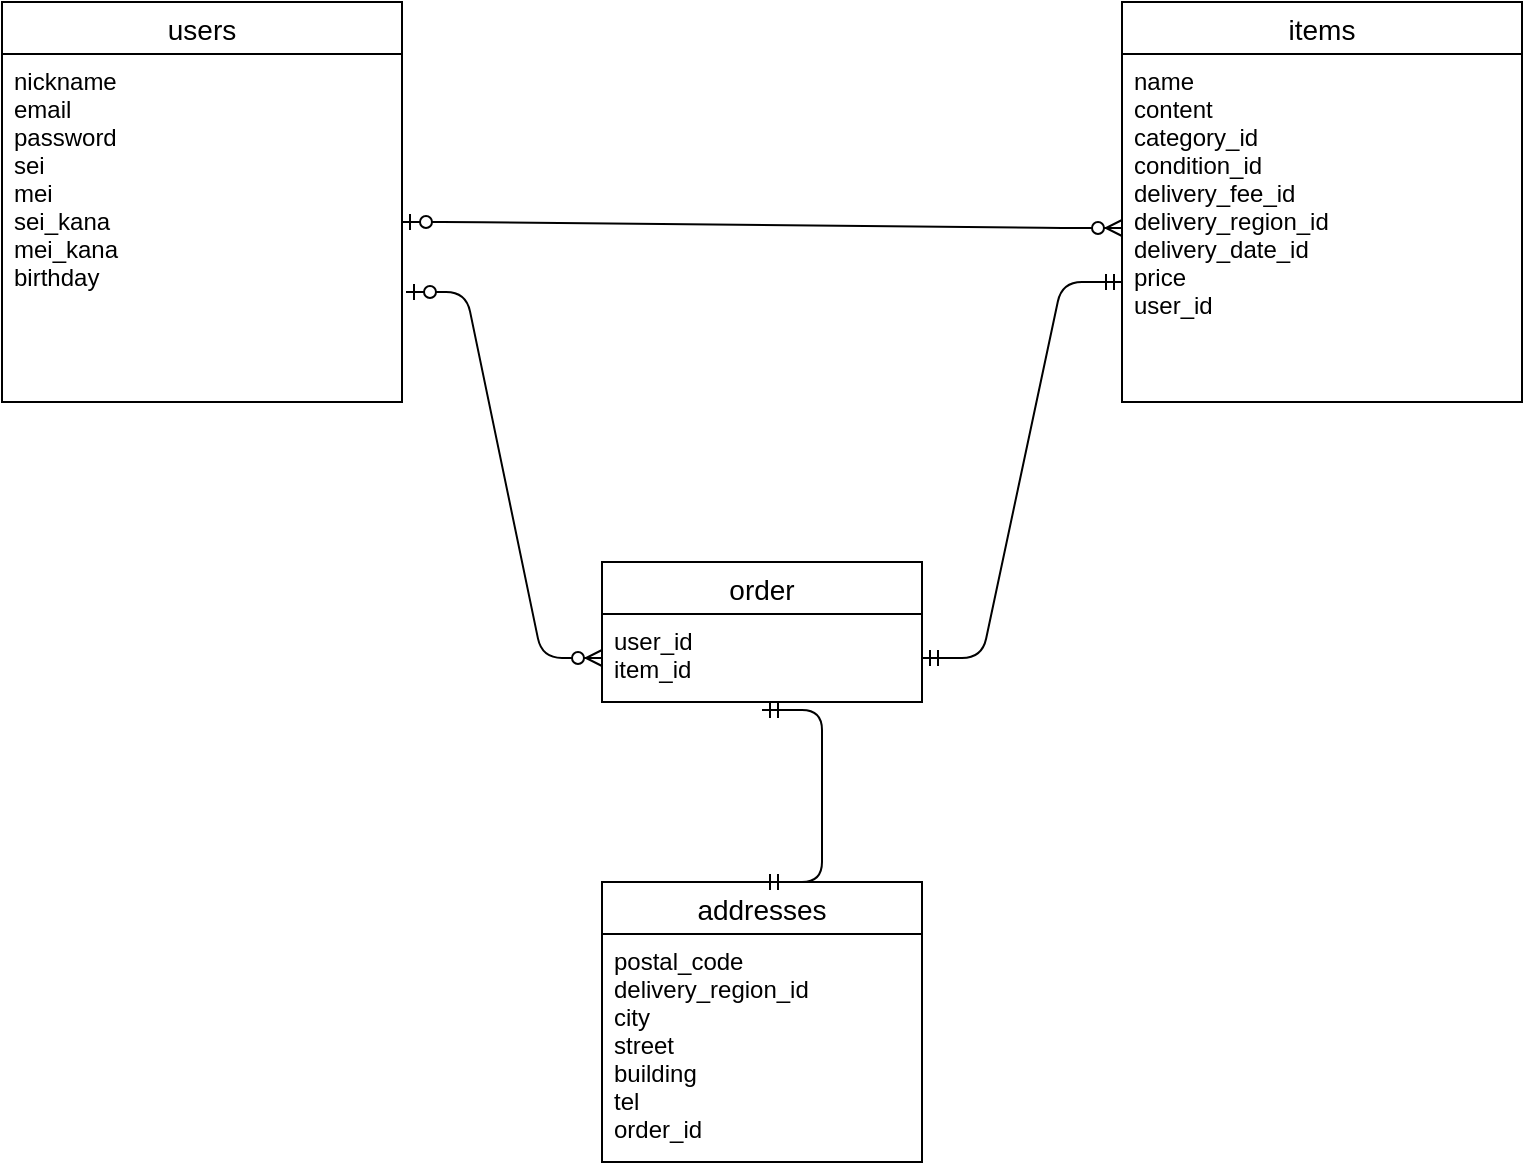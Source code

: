 <mxfile>
    <diagram id="mikEh7jMhRSImYMtWBpZ" name="ページ1">
        <mxGraphModel dx="1796" dy="647" grid="1" gridSize="10" guides="1" tooltips="1" connect="1" arrows="1" fold="1" page="1" pageScale="1" pageWidth="827" pageHeight="1169" math="0" shadow="0">
            <root>
                <mxCell id="0"/>
                <mxCell id="1" parent="0"/>
                <mxCell id="105" value="users" style="swimlane;fontStyle=0;childLayout=stackLayout;horizontal=1;startSize=26;horizontalStack=0;resizeParent=1;resizeParentMax=0;resizeLast=0;collapsible=1;marginBottom=0;align=center;fontSize=14;" parent="1" vertex="1">
                    <mxGeometry x="-800" y="320" width="200" height="200" as="geometry"/>
                </mxCell>
                <mxCell id="106" value="nickname&#10;email&#10;password&#10;sei&#10;mei&#10;sei_kana&#10;mei_kana&#10;birthday" style="text;strokeColor=none;fillColor=none;spacingLeft=4;spacingRight=4;overflow=hidden;rotatable=0;points=[[0,0.5],[1,0.5]];portConstraint=eastwest;fontSize=12;" parent="105" vertex="1">
                    <mxGeometry y="26" width="200" height="174" as="geometry"/>
                </mxCell>
                <mxCell id="109" value="items" style="swimlane;fontStyle=0;childLayout=stackLayout;horizontal=1;startSize=26;horizontalStack=0;resizeParent=1;resizeParentMax=0;resizeLast=0;collapsible=1;marginBottom=0;align=center;fontSize=14;" parent="1" vertex="1">
                    <mxGeometry x="-240" y="320" width="200" height="200" as="geometry"/>
                </mxCell>
                <mxCell id="110" value="name&#10;content&#10;category_id&#10;condition_id&#10;delivery_fee_id&#10;delivery_region_id&#10;delivery_date_id&#10;price&#10;user_id&#10;" style="text;strokeColor=none;fillColor=none;spacingLeft=4;spacingRight=4;overflow=hidden;rotatable=0;points=[[0,0.5],[1,0.5]];portConstraint=eastwest;fontSize=12;" parent="109" vertex="1">
                    <mxGeometry y="26" width="200" height="174" as="geometry"/>
                </mxCell>
                <mxCell id="114" value="order" style="swimlane;fontStyle=0;childLayout=stackLayout;horizontal=1;startSize=26;horizontalStack=0;resizeParent=1;resizeParentMax=0;resizeLast=0;collapsible=1;marginBottom=0;align=center;fontSize=14;" parent="1" vertex="1">
                    <mxGeometry x="-500" y="600" width="160" height="70" as="geometry"/>
                </mxCell>
                <mxCell id="115" value="user_id&#10;item_id" style="text;strokeColor=none;fillColor=none;spacingLeft=4;spacingRight=4;overflow=hidden;rotatable=0;points=[[0,0.5],[1,0.5]];portConstraint=eastwest;fontSize=12;" parent="114" vertex="1">
                    <mxGeometry y="26" width="160" height="44" as="geometry"/>
                </mxCell>
                <mxCell id="119" value="addresses" style="swimlane;fontStyle=0;childLayout=stackLayout;horizontal=1;startSize=26;horizontalStack=0;resizeParent=1;resizeParentMax=0;resizeLast=0;collapsible=1;marginBottom=0;align=center;fontSize=14;" parent="1" vertex="1">
                    <mxGeometry x="-500" y="760" width="160" height="140" as="geometry"/>
                </mxCell>
                <mxCell id="120" value="postal_code&#10;delivery_region_id&#10;city&#10;street&#10;building&#10;tel&#10;order_id" style="text;strokeColor=none;fillColor=none;spacingLeft=4;spacingRight=4;overflow=hidden;rotatable=0;points=[[0,0.5],[1,0.5]];portConstraint=eastwest;fontSize=12;" parent="119" vertex="1">
                    <mxGeometry y="26" width="160" height="114" as="geometry"/>
                </mxCell>
                <mxCell id="123" value="" style="edgeStyle=entityRelationEdgeStyle;fontSize=12;html=1;endArrow=ERzeroToMany;startArrow=ERzeroToOne;entryX=0;entryY=0.5;entryDx=0;entryDy=0;" parent="1" target="110" edge="1">
                    <mxGeometry width="100" height="100" relative="1" as="geometry">
                        <mxPoint x="-600" y="430" as="sourcePoint"/>
                        <mxPoint x="-500" y="330" as="targetPoint"/>
                    </mxGeometry>
                </mxCell>
                <mxCell id="124" value="" style="edgeStyle=entityRelationEdgeStyle;fontSize=12;html=1;endArrow=ERzeroToMany;startArrow=ERzeroToOne;entryX=0;entryY=0.5;entryDx=0;entryDy=0;exitX=1.01;exitY=0.684;exitDx=0;exitDy=0;exitPerimeter=0;" parent="1" source="106" target="115" edge="1">
                    <mxGeometry width="100" height="100" relative="1" as="geometry">
                        <mxPoint x="-620" y="570" as="sourcePoint"/>
                        <mxPoint x="-520" y="470" as="targetPoint"/>
                    </mxGeometry>
                </mxCell>
                <mxCell id="126" value="" style="edgeStyle=entityRelationEdgeStyle;fontSize=12;html=1;endArrow=ERmandOne;startArrow=ERmandOne;exitX=1;exitY=0.5;exitDx=0;exitDy=0;entryX=0;entryY=0.655;entryDx=0;entryDy=0;entryPerimeter=0;" parent="1" source="115" target="110" edge="1">
                    <mxGeometry width="100" height="100" relative="1" as="geometry">
                        <mxPoint x="-340" y="570" as="sourcePoint"/>
                        <mxPoint x="-240" y="470" as="targetPoint"/>
                    </mxGeometry>
                </mxCell>
                <mxCell id="127" value="" style="edgeStyle=entityRelationEdgeStyle;fontSize=12;html=1;endArrow=ERmandOne;startArrow=ERmandOne;exitX=0.5;exitY=0;exitDx=0;exitDy=0;entryX=0.5;entryY=1.091;entryDx=0;entryDy=0;entryPerimeter=0;" parent="1" source="119" target="115" edge="1">
                    <mxGeometry width="100" height="100" relative="1" as="geometry">
                        <mxPoint x="-500" y="770" as="sourcePoint"/>
                        <mxPoint x="-430" y="690" as="targetPoint"/>
                    </mxGeometry>
                </mxCell>
            </root>
        </mxGraphModel>
    </diagram>
</mxfile>